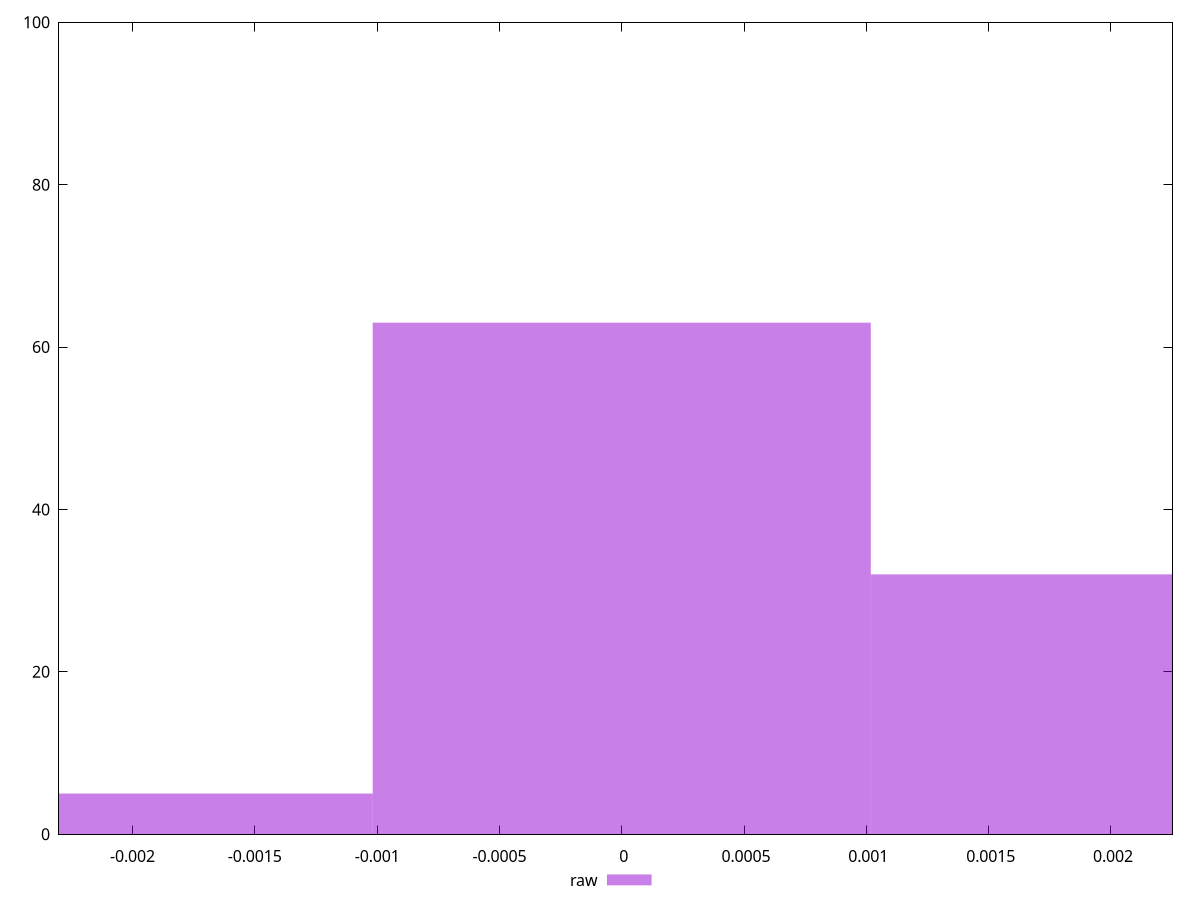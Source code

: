 reset

$raw <<EOF
-0.0020363865499362253 5
0.0020363865499362253 32
0 63
EOF

set key outside below
set boxwidth 0.0020363865499362253
set xrange [-0.002300690869203511:0.002251729646091848]
set yrange [0:100]
set trange [0:100]
set style fill transparent solid 0.5 noborder
set terminal svg size 640, 490 enhanced background rgb 'white'
set output "reports/report_00032_2021-02-25T10-28-15.087Z/meta/pScore-difference/samples/astro/raw/histogram.svg"

plot $raw title "raw" with boxes

reset
